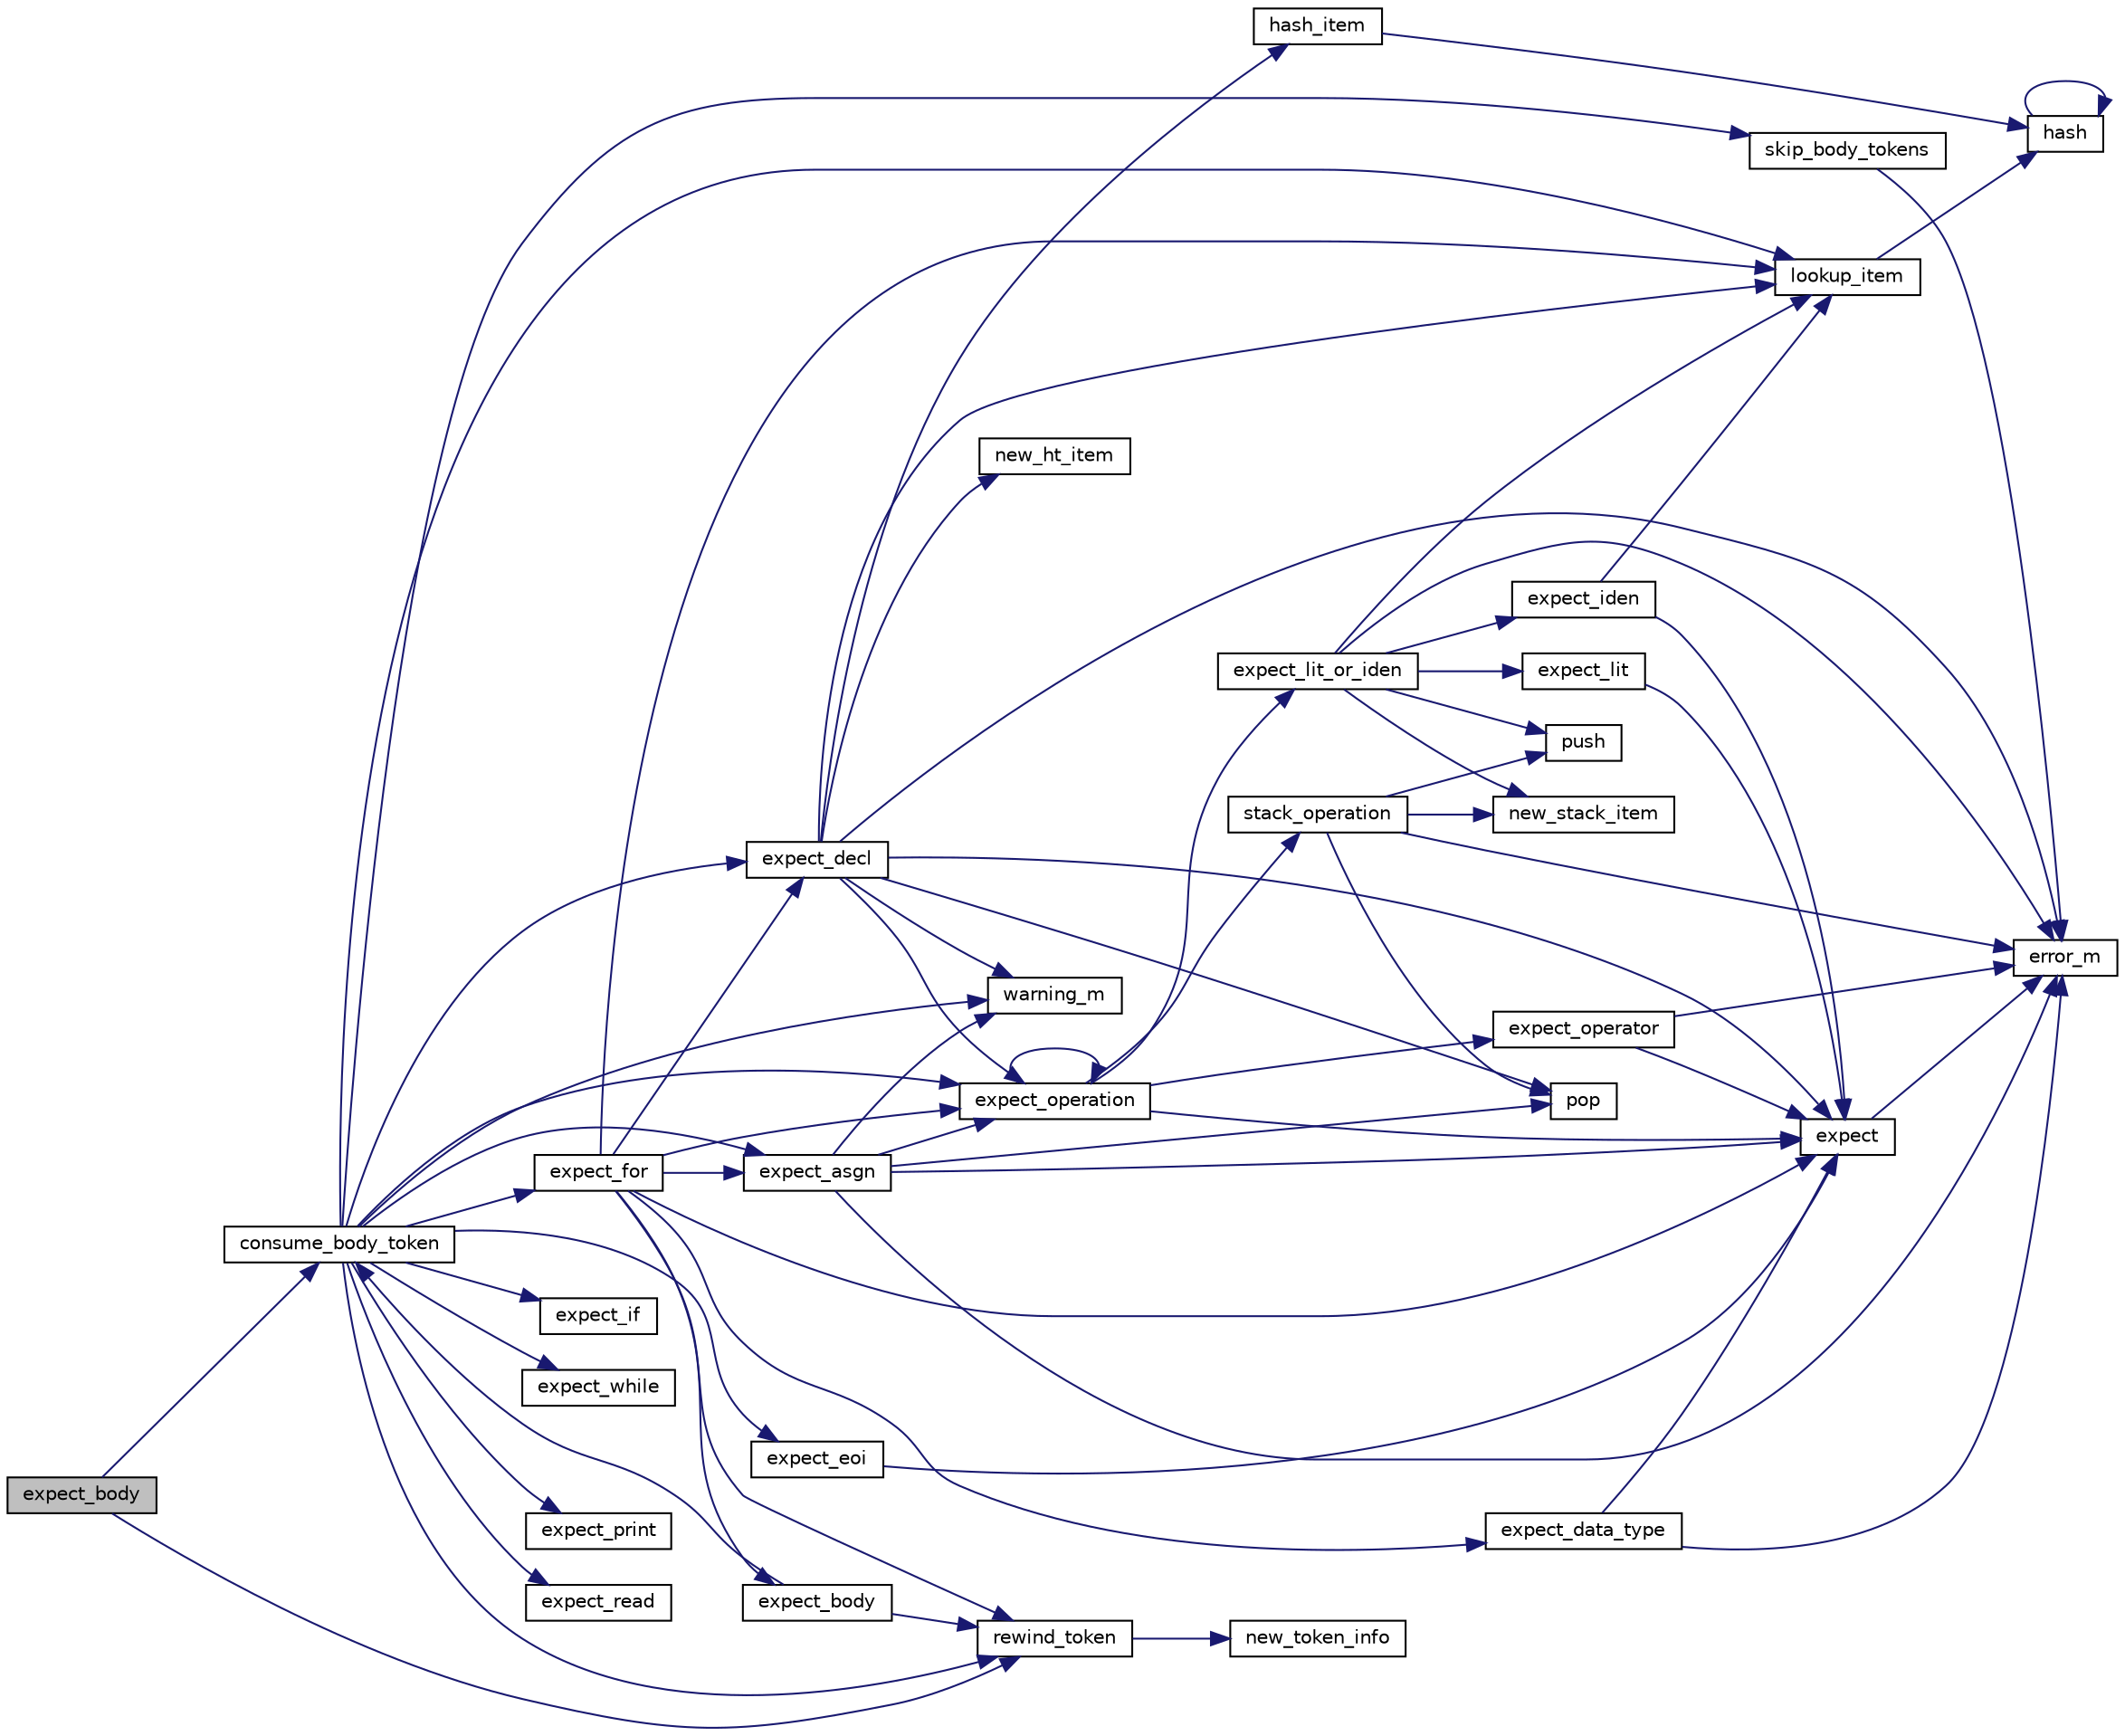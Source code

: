 digraph "expect_body"
{
  edge [fontname="Helvetica",fontsize="10",labelfontname="Helvetica",labelfontsize="10"];
  node [fontname="Helvetica",fontsize="10",shape=record];
  rankdir="LR";
  Node147 [label="expect_body",height=0.2,width=0.4,color="black", fillcolor="grey75", style="filled", fontcolor="black"];
  Node147 -> Node148 [color="midnightblue",fontsize="10",style="solid"];
  Node148 [label="consume_body_token",height=0.2,width=0.4,color="black", fillcolor="white", style="filled",URL="$parser_8c.html#ada95a16260d002cabfceed8c7956f3ff"];
  Node148 -> Node149 [color="midnightblue",fontsize="10",style="solid"];
  Node149 [label="expect_decl",height=0.2,width=0.4,color="black", fillcolor="white", style="filled",URL="$parser_8c.html#a514a249759646ae7388684e263c20637"];
  Node149 -> Node150 [color="midnightblue",fontsize="10",style="solid"];
  Node150 [label="expect",height=0.2,width=0.4,color="black", fillcolor="white", style="filled",URL="$parser_8c.html#af7dc467eed15caf818332c1b225e4d51"];
  Node150 -> Node151 [color="midnightblue",fontsize="10",style="solid"];
  Node151 [label="error_m",height=0.2,width=0.4,color="black", fillcolor="white", style="filled",URL="$console_8c.html#a5525b26bfe0ba2f54d8d891fdaea0d7c"];
  Node149 -> Node152 [color="midnightblue",fontsize="10",style="solid"];
  Node152 [label="lookup_item",height=0.2,width=0.4,color="black", fillcolor="white", style="filled",URL="$hashtable_8c.html#a372b12ef7349306acaa7a4d4ab1bac4d"];
  Node152 -> Node153 [color="midnightblue",fontsize="10",style="solid"];
  Node153 [label="hash",height=0.2,width=0.4,color="black", fillcolor="white", style="filled",URL="$hashtable_8c.html#a2fa53544d2918e028d920409ac006b33"];
  Node153 -> Node153 [color="midnightblue",fontsize="10",style="solid"];
  Node149 -> Node151 [color="midnightblue",fontsize="10",style="solid"];
  Node149 -> Node154 [color="midnightblue",fontsize="10",style="solid"];
  Node154 [label="expect_operation",height=0.2,width=0.4,color="black", fillcolor="white", style="filled",URL="$parser_8c.html#a12397dfec2ce19c111a7ca9e36fb1cab"];
  Node154 -> Node150 [color="midnightblue",fontsize="10",style="solid"];
  Node154 -> Node154 [color="midnightblue",fontsize="10",style="solid"];
  Node154 -> Node155 [color="midnightblue",fontsize="10",style="solid"];
  Node155 [label="expect_lit_or_iden",height=0.2,width=0.4,color="black", fillcolor="white", style="filled",URL="$parser_8c.html#a9f0e4ae8bffd096605ec27a3c90ec51e"];
  Node155 -> Node156 [color="midnightblue",fontsize="10",style="solid"];
  Node156 [label="expect_lit",height=0.2,width=0.4,color="black", fillcolor="white", style="filled",URL="$parser_8c.html#af9a8c2686d508b84e7ecdc0bef925812"];
  Node156 -> Node150 [color="midnightblue",fontsize="10",style="solid"];
  Node155 -> Node157 [color="midnightblue",fontsize="10",style="solid"];
  Node157 [label="new_stack_item",height=0.2,width=0.4,color="black", fillcolor="white", style="filled",URL="$stack_8c.html#a269688cdb9d9d504c2c96e87b88cee87"];
  Node155 -> Node158 [color="midnightblue",fontsize="10",style="solid"];
  Node158 [label="push",height=0.2,width=0.4,color="black", fillcolor="white", style="filled",URL="$stack_8c.html#a9cae98f023eef9eead38a47d0fffb07d"];
  Node155 -> Node159 [color="midnightblue",fontsize="10",style="solid"];
  Node159 [label="expect_iden",height=0.2,width=0.4,color="black", fillcolor="white", style="filled",URL="$parser_8c.html#a2644e22300d855b464dc9b1a74e2ca23"];
  Node159 -> Node150 [color="midnightblue",fontsize="10",style="solid"];
  Node159 -> Node152 [color="midnightblue",fontsize="10",style="solid"];
  Node155 -> Node152 [color="midnightblue",fontsize="10",style="solid"];
  Node155 -> Node151 [color="midnightblue",fontsize="10",style="solid"];
  Node154 -> Node160 [color="midnightblue",fontsize="10",style="solid"];
  Node160 [label="expect_operator",height=0.2,width=0.4,color="black", fillcolor="white", style="filled",URL="$parser_8c.html#ae105b811c4f03fbab3d1901ca031ce6c"];
  Node160 -> Node150 [color="midnightblue",fontsize="10",style="solid"];
  Node160 -> Node151 [color="midnightblue",fontsize="10",style="solid"];
  Node154 -> Node161 [color="midnightblue",fontsize="10",style="solid"];
  Node161 [label="stack_operation",height=0.2,width=0.4,color="black", fillcolor="white", style="filled",URL="$stack_8c.html#ae5a2bc7523f38afa7346d3ab3be59463"];
  Node161 -> Node162 [color="midnightblue",fontsize="10",style="solid"];
  Node162 [label="pop",height=0.2,width=0.4,color="black", fillcolor="white", style="filled",URL="$stack_8c.html#a5a42edbe7096f4ca31143f8ed5f31f66"];
  Node161 -> Node151 [color="midnightblue",fontsize="10",style="solid"];
  Node161 -> Node157 [color="midnightblue",fontsize="10",style="solid"];
  Node161 -> Node158 [color="midnightblue",fontsize="10",style="solid"];
  Node149 -> Node162 [color="midnightblue",fontsize="10",style="solid"];
  Node149 -> Node163 [color="midnightblue",fontsize="10",style="solid"];
  Node163 [label="warning_m",height=0.2,width=0.4,color="black", fillcolor="white", style="filled",URL="$console_8c.html#a69a394e08bdcf1cabcbdc6dbc12c79bc"];
  Node149 -> Node164 [color="midnightblue",fontsize="10",style="solid"];
  Node164 [label="new_ht_item",height=0.2,width=0.4,color="black", fillcolor="white", style="filled",URL="$hashtable_8c.html#af2b158f51de1a8908bbe90092b4dc702"];
  Node149 -> Node165 [color="midnightblue",fontsize="10",style="solid"];
  Node165 [label="hash_item",height=0.2,width=0.4,color="black", fillcolor="white", style="filled",URL="$hashtable_8c.html#a078eb9eca4ab3c8290ed45166062e2a7"];
  Node165 -> Node153 [color="midnightblue",fontsize="10",style="solid"];
  Node148 -> Node166 [color="midnightblue",fontsize="10",style="solid"];
  Node166 [label="expect_asgn",height=0.2,width=0.4,color="black", fillcolor="white", style="filled",URL="$parser_8c.html#a877c74213c9cea303f42ec5528bb724e"];
  Node166 -> Node151 [color="midnightblue",fontsize="10",style="solid"];
  Node166 -> Node150 [color="midnightblue",fontsize="10",style="solid"];
  Node166 -> Node154 [color="midnightblue",fontsize="10",style="solid"];
  Node166 -> Node162 [color="midnightblue",fontsize="10",style="solid"];
  Node166 -> Node163 [color="midnightblue",fontsize="10",style="solid"];
  Node148 -> Node152 [color="midnightblue",fontsize="10",style="solid"];
  Node148 -> Node167 [color="midnightblue",fontsize="10",style="solid"];
  Node167 [label="rewind_token",height=0.2,width=0.4,color="black", fillcolor="white", style="filled",URL="$parser_8c.html#af0e71bcb4174649d6bbeacd85f541a0c"];
  Node167 -> Node168 [color="midnightblue",fontsize="10",style="solid"];
  Node168 [label="new_token_info",height=0.2,width=0.4,color="black", fillcolor="white", style="filled",URL="$tokens_8c.html#ae310e3b4ac744a14d563e4d5603da479"];
  Node148 -> Node154 [color="midnightblue",fontsize="10",style="solid"];
  Node148 -> Node169 [color="midnightblue",fontsize="10",style="solid"];
  Node169 [label="expect_if",height=0.2,width=0.4,color="black", fillcolor="white", style="filled",URL="$parser_8c.html#a438c3122a0aa7ad131ea324fb8885353"];
  Node148 -> Node170 [color="midnightblue",fontsize="10",style="solid"];
  Node170 [label="expect_while",height=0.2,width=0.4,color="black", fillcolor="white", style="filled",URL="$parser_8c.html#a2b97e8afaa932d729afc14557408d4c6"];
  Node148 -> Node171 [color="midnightblue",fontsize="10",style="solid"];
  Node171 [label="expect_for",height=0.2,width=0.4,color="black", fillcolor="white", style="filled",URL="$parser_8c.html#a6c4dec3baf883dba3df49cfdc685039d"];
  Node171 -> Node150 [color="midnightblue",fontsize="10",style="solid"];
  Node171 -> Node172 [color="midnightblue",fontsize="10",style="solid"];
  Node172 [label="expect_data_type",height=0.2,width=0.4,color="black", fillcolor="white", style="filled",URL="$parser_8c.html#a9ff93d577df1415857dfba2c3959da84"];
  Node172 -> Node150 [color="midnightblue",fontsize="10",style="solid"];
  Node172 -> Node151 [color="midnightblue",fontsize="10",style="solid"];
  Node171 -> Node149 [color="midnightblue",fontsize="10",style="solid"];
  Node171 -> Node166 [color="midnightblue",fontsize="10",style="solid"];
  Node171 -> Node152 [color="midnightblue",fontsize="10",style="solid"];
  Node171 -> Node154 [color="midnightblue",fontsize="10",style="solid"];
  Node171 -> Node167 [color="midnightblue",fontsize="10",style="solid"];
  Node171 -> Node173 [color="midnightblue",fontsize="10",style="solid"];
  Node173 [label="expect_body",height=0.2,width=0.4,color="black", fillcolor="white", style="filled",URL="$parser_8c.html#a20449c77ec9d4c4255017273d52c688b"];
  Node173 -> Node148 [color="midnightblue",fontsize="10",style="solid"];
  Node173 -> Node167 [color="midnightblue",fontsize="10",style="solid"];
  Node148 -> Node174 [color="midnightblue",fontsize="10",style="solid"];
  Node174 [label="expect_print",height=0.2,width=0.4,color="black", fillcolor="white", style="filled",URL="$parser_8c.html#afe0a4712a1e02152fbc908b8e8dba58f"];
  Node148 -> Node175 [color="midnightblue",fontsize="10",style="solid"];
  Node175 [label="expect_read",height=0.2,width=0.4,color="black", fillcolor="white", style="filled",URL="$parser_8c.html#af30692002fab58b336e58921fcb7c24b"];
  Node148 -> Node163 [color="midnightblue",fontsize="10",style="solid"];
  Node148 -> Node176 [color="midnightblue",fontsize="10",style="solid"];
  Node176 [label="skip_body_tokens",height=0.2,width=0.4,color="black", fillcolor="white", style="filled",URL="$parser_8c.html#ab47f8499216a9b7533086809fc853e6b"];
  Node176 -> Node151 [color="midnightblue",fontsize="10",style="solid"];
  Node148 -> Node177 [color="midnightblue",fontsize="10",style="solid"];
  Node177 [label="expect_eoi",height=0.2,width=0.4,color="black", fillcolor="white", style="filled",URL="$parser_8c.html#a6e6ec6e934fb988d91d0d56283379ebb"];
  Node177 -> Node150 [color="midnightblue",fontsize="10",style="solid"];
  Node147 -> Node167 [color="midnightblue",fontsize="10",style="solid"];
}
